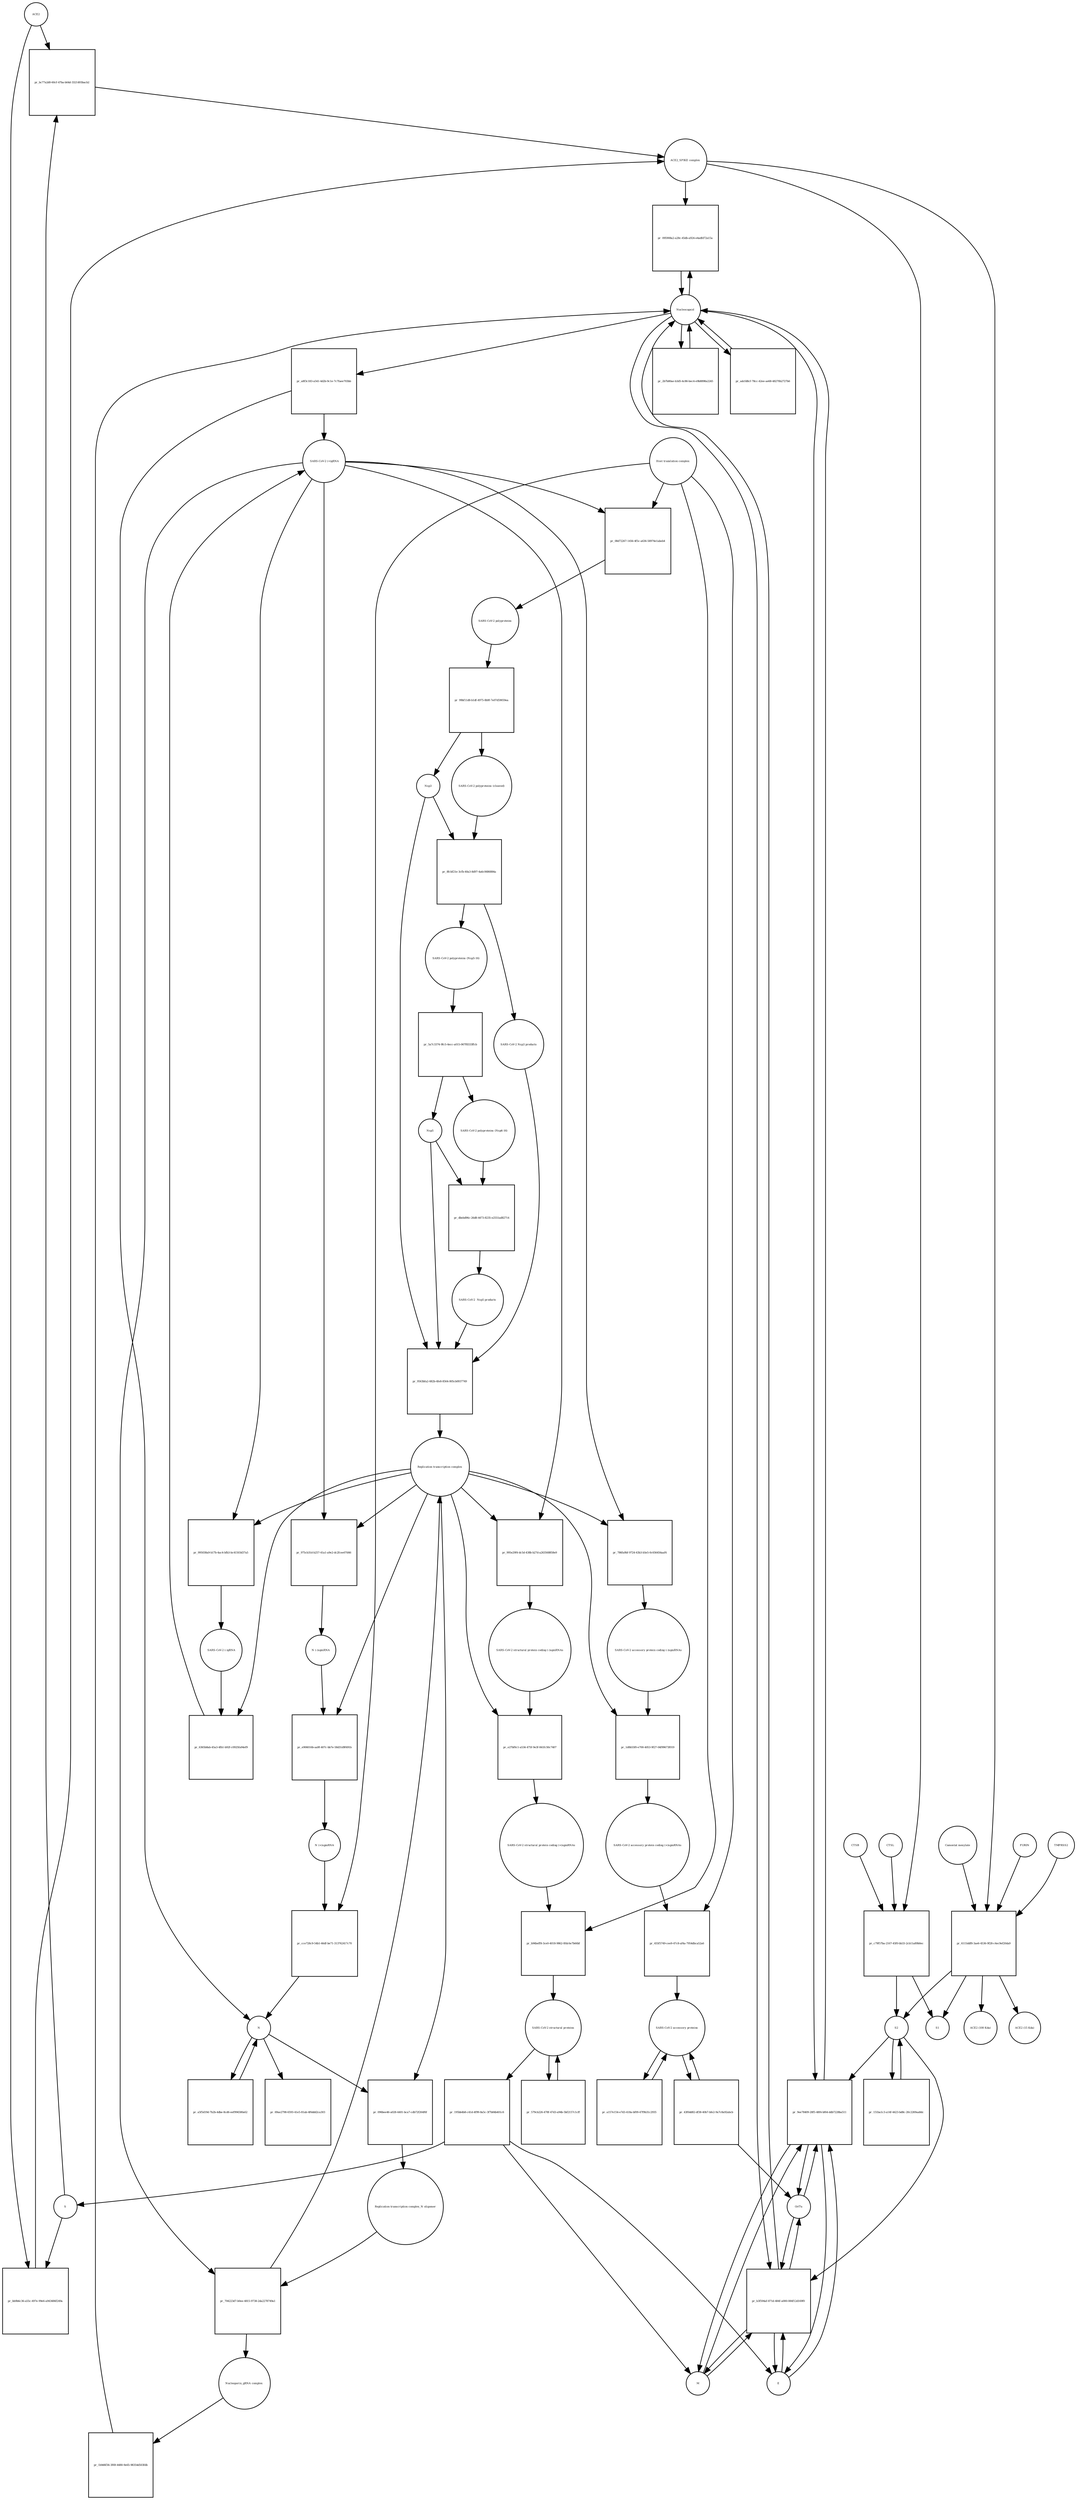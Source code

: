 strict digraph  {
ACE2 [annotation="", bipartite=0, cls=macromolecule, fontsize=4, label=ACE2, shape=circle];
"pr_bc77a2d0-60cf-47ba-b64d-3321493bacb2" [annotation="", bipartite=1, cls=process, fontsize=4, label="pr_bc77a2d0-60cf-47ba-b64d-3321493bacb2", shape=square];
"ACE2_SPIKE complex" [annotation="", bipartite=0, cls=complex, fontsize=4, label="ACE2_SPIKE complex", shape=circle];
S [annotation=urn_miriam_uniprot_P0DTC2, bipartite=0, cls="macromolecule multimer", fontsize=4, label=S, shape=circle];
Nucleocapsid [annotation="urn_miriam_obo.go_GO%3A0019013", bipartite=0, cls=complex, fontsize=4, label=Nucleocapsid, shape=circle];
"pr_095908a2-a28c-45db-a924-e4adfd72a15a" [annotation="", bipartite=1, cls=process, fontsize=4, label="pr_095908a2-a28c-45db-a924-e4adfd72a15a", shape=square];
"pr_c79f57ba-2167-45f0-bb33-2cb11a89b0ec" [annotation="", bipartite=1, cls=process, fontsize=4, label="pr_c79f57ba-2167-45f0-bb33-2cb11a89b0ec", shape=square];
S2 [annotation=urn_miriam_interpro_IPR002552, bipartite=0, cls=macromolecule, fontsize=4, label=S2, shape=circle];
CTSB [annotation="", bipartite=0, cls=macromolecule, fontsize=4, label=CTSB, shape=circle];
CTSL [annotation="", bipartite=0, cls=macromolecule, fontsize=4, label=CTSL, shape=circle];
S1 [annotation=urn_miriam_interpro_IPR002551, bipartite=0, cls=macromolecule, fontsize=4, label=S1, shape=circle];
"pr_bb9b6c36-a55c-497e-99e6-a943486f249a" [annotation="", bipartite=1, cls=process, fontsize=4, label="pr_bb9b6c36-a55c-497e-99e6-a943486f249a", shape=square];
"pr_b3f594af-871d-484f-a000-084f12d169f0" [annotation="", bipartite=1, cls=process, fontsize=4, label="pr_b3f594af-871d-484f-a000-084f12d169f0", shape=square];
E [annotation=urn_miriam_uniprot_P0DTC4, bipartite=0, cls=macromolecule, fontsize=4, label=E, shape=circle];
M [annotation=urn_miriam_uniprot_P0DTC5, bipartite=0, cls=macromolecule, fontsize=4, label=M, shape=circle];
Orf7a [annotation=urn_miriam_uniprot_P0DTC7, bipartite=0, cls=macromolecule, fontsize=4, label=Orf7a, shape=circle];
"pr_a8f3c183-a541-4d2b-9c1e-7c7faee703bb" [annotation="", bipartite=1, cls=process, fontsize=4, label="pr_a8f3c183-a541-4d2b-9c1e-7c7faee703bb", shape=square];
" SARS-CoV-2 (+)gRNA" [annotation=urn_miriam_refseq_NC_045512, bipartite=0, cls="nucleic acid feature", fontsize=4, label=" SARS-CoV-2 (+)gRNA", shape=circle];
N [annotation=urn_miriam_uniprot_P0DTC9, bipartite=0, cls="macromolecule multimer", fontsize=4, label=N, shape=circle];
"SARS-CoV-2 polyproteins" [annotation="", bipartite=0, cls=complex, fontsize=4, label="SARS-CoV-2 polyproteins", shape=circle];
"pr_99bf11d8-b1df-4975-8b9f-7e07d59059ea" [annotation="", bipartite=1, cls=process, fontsize=4, label="pr_99bf11d8-b1df-4975-8b9f-7e07d59059ea", shape=square];
"SARS-CoV-2 polyproteins (cleaved)" [annotation="", bipartite=0, cls=complex, fontsize=4, label="SARS-CoV-2 polyproteins (cleaved)", shape=circle];
Nsp3 [annotation=urn_miriam_ncbiprotein_YP_009725299, bipartite=0, cls=macromolecule, fontsize=4, label=Nsp3, shape=circle];
"pr_2b7b80ae-b3d5-4c86-bec4-e9b8898a2245" [annotation="", bipartite=1, cls=process, fontsize=4, label="pr_2b7b80ae-b3d5-4c86-bec4-e9b8898a2245", shape=square];
"pr_adcfd8cf-78cc-42ee-ae68-48270b2727b6" [annotation="", bipartite=1, cls=process, fontsize=4, label="pr_adcfd8cf-78cc-42ee-ae68-48270b2727b6", shape=square];
"SARS-CoV-2 structural proteins" [annotation="", bipartite=0, cls=complex, fontsize=4, label="SARS-CoV-2 structural proteins", shape=circle];
"pr_195bb4b8-c41d-4f99-8a5c-3f7b84b401c6" [annotation="", bipartite=1, cls=process, fontsize=4, label="pr_195bb4b8-c41d-4f99-8a5c-3f7b84b401c6", shape=square];
"pr_69ae2798-6593-41e5-81ab-4f6ddd2ca303" [annotation="", bipartite=1, cls=process, fontsize=4, label="pr_69ae2798-6593-41e5-81ab-4f6ddd2ca303", shape=square];
"SARS-CoV-2 accessory proteins" [annotation="", bipartite=0, cls=complex, fontsize=4, label="SARS-CoV-2 accessory proteins", shape=circle];
"pr_a157e154-e7d3-418a-bf09-47f9b31c2935" [annotation="", bipartite=1, cls=process, fontsize=4, label="pr_a157e154-e7d3-418a-bf09-47f9b31c2935", shape=square];
"pr_579cb226-478f-47d3-a94b-5bf2157c1cff" [annotation="", bipartite=1, cls=process, fontsize=4, label="pr_579cb226-478f-47d3-a94b-5bf2157c1cff", shape=square];
"pr_a5f5d19d-7b2b-4dbe-8cd6-eef994580a62" [annotation="", bipartite=1, cls=process, fontsize=4, label="pr_a5f5d19d-7b2b-4dbe-8cd6-eef994580a62", shape=square];
"SARS-CoV-2 accessory protein coding (-)sgmRNAs" [annotation="", bipartite=0, cls=complex, fontsize=4, label="SARS-CoV-2 accessory protein coding (-)sgmRNAs", shape=circle];
"pr_1d0b55f0-e700-4053-9f27-04f99673f019" [annotation="", bipartite=1, cls=process, fontsize=4, label="pr_1d0b55f0-e700-4053-9f27-04f99673f019", shape=square];
"SARS-CoV-2 accessory protein coding (+)sgmRNAs" [annotation="", bipartite=0, cls=complex, fontsize=4, label="SARS-CoV-2 accessory protein coding (+)sgmRNAs", shape=circle];
"Replication transcription complex" [annotation="", bipartite=0, cls=complex, fontsize=4, label="Replication transcription complex", shape=circle];
"SARS-CoV-2 structural protein coding (-)sgmRNAs" [annotation="", bipartite=0, cls=complex, fontsize=4, label="SARS-CoV-2 structural protein coding (-)sgmRNAs", shape=circle];
"pr_e27bf0c1-a534-475f-9e3f-841fc50c7407" [annotation="", bipartite=1, cls=process, fontsize=4, label="pr_e27bf0c1-a534-475f-9e3f-841fc50c7407", shape=square];
"SARS-CoV-2 structural protein coding (+)sgmRNAs" [annotation="", bipartite=0, cls=complex, fontsize=4, label="SARS-CoV-2 structural protein coding (+)sgmRNAs", shape=circle];
"N (-)sgmRNA" [annotation="", bipartite=0, cls="nucleic acid feature", fontsize=4, label="N (-)sgmRNA", shape=circle];
"pr_e906016b-aa9f-407c-bb7e-58d31d9f491b" [annotation="", bipartite=1, cls=process, fontsize=4, label="pr_e906016b-aa9f-407c-bb7e-58d31d9f491b", shape=square];
"N (+)sgmRNA" [annotation="", bipartite=0, cls="nucleic acid feature", fontsize=4, label="N (+)sgmRNA", shape=circle];
"pr_cce728c9-54b1-46df-be71-313762417c70" [annotation="", bipartite=1, cls=process, fontsize=4, label="pr_cce728c9-54b1-46df-be71-313762417c70", shape=square];
"Host translation complex" [annotation="urn_miriam_obo.go_GO%3A0070992", bipartite=0, cls=complex, fontsize=4, label="Host translation complex", shape=circle];
"pr_455f5749-cee9-47c8-af4a-7954dbca52a6" [annotation="", bipartite=1, cls=process, fontsize=4, label="pr_455f5749-cee9-47c8-af4a-7954dbca52a6", shape=square];
"pr_b94beff8-3ce0-4018-9862-0fdc6e7b66bf" [annotation="", bipartite=1, cls=process, fontsize=4, label="pr_b94beff8-3ce0-4018-9862-0fdc6e7b66bf", shape=square];
"Nucleoporin_gRNA complex " [annotation="urn_miriam_obo.go_GO%3A0019013", bipartite=0, cls=complex, fontsize=4, label="Nucleoporin_gRNA complex ", shape=circle];
"pr_1b9d6f36-3f69-4480-9e65-98354d503fdb" [annotation="", bipartite=1, cls=process, fontsize=4, label="pr_1b9d6f36-3f69-4480-9e65-98354d503fdb", shape=square];
"pr_43f0dd82-df38-40b7-bfe2-9a7c8a92abcb" [annotation="", bipartite=1, cls=process, fontsize=4, label="pr_43f0dd82-df38-40b7-bfe2-9a7c8a92abcb", shape=square];
"pr_6115ddf8-3ae6-4536-9f28-c4ec9ef20da9" [annotation="", bipartite=1, cls=process, fontsize=4, label="pr_6115ddf8-3ae6-4536-9f28-c4ec9ef20da9", shape=square];
FURIN [annotation="", bipartite=0, cls=macromolecule, fontsize=4, label=FURIN, shape=circle];
TMPRSS2 [annotation="", bipartite=0, cls=macromolecule, fontsize=4, label=TMPRSS2, shape=circle];
"Camostat mesylate" [annotation="urn_miriam_pubchem.compound_2536", bipartite=0, cls="simple chemical", fontsize=4, label="Camostat mesylate", shape=circle];
"ACE2 (100 Kda)" [annotation="", bipartite=0, cls=macromolecule, fontsize=4, label="ACE2 (100 Kda)", shape=circle];
"ACE2 (15 Kda)" [annotation="", bipartite=0, cls=macromolecule, fontsize=4, label="ACE2 (15 Kda)", shape=circle];
"pr_151ba1c3-a14f-4423-bd8c-20c2269aa8dc" [annotation="", bipartite=1, cls=process, fontsize=4, label="pr_151ba1c3-a14f-4423-bd8c-20c2269aa8dc", shape=square];
"pr_8fcbf21e-3cfb-40a3-8d97-4a6c0686884a" [annotation="", bipartite=1, cls=process, fontsize=4, label="pr_8fcbf21e-3cfb-40a3-8d97-4a6c0686884a", shape=square];
"SARS-CoV-2 Nsp3 products" [annotation="", bipartite=0, cls=complex, fontsize=4, label="SARS-CoV-2 Nsp3 products", shape=circle];
"SARS-CoV-2 polyproteins (Nsp5-16)" [annotation="", bipartite=0, cls=complex, fontsize=4, label="SARS-CoV-2 polyproteins (Nsp5-16)", shape=circle];
"pr_5a7c3374-9fc5-4ecc-a015-067f8333ffcb" [annotation="", bipartite=1, cls=process, fontsize=4, label="pr_5a7c3374-9fc5-4ecc-a015-067f8333ffcb", shape=square];
"SARS-CoV-2 polyproteins (Nsp6-16)" [annotation="", bipartite=0, cls=complex, fontsize=4, label="SARS-CoV-2 polyproteins (Nsp6-16)", shape=circle];
Nsp5 [annotation=urn_miriam_ncbiprotein_YP_009725301, bipartite=0, cls=macromolecule, fontsize=4, label=Nsp5, shape=circle];
"pr_dbebd96c-26d8-4473-8235-e2551ad82714" [annotation="", bipartite=1, cls=process, fontsize=4, label="pr_dbebd96c-26d8-4473-8235-e2551ad82714", shape=square];
"SARS-CoV-2  Nsp5 products" [annotation="", bipartite=0, cls=complex, fontsize=4, label="SARS-CoV-2  Nsp5 products", shape=circle];
"pr_08d72267-1456-4f5c-a636-58974e1abeb4" [annotation="", bipartite=1, cls=process, fontsize=4, label="pr_08d72267-1456-4f5c-a636-58974e1abeb4", shape=square];
"pr_9563bfa2-682b-4fe8-8564-805cb0937749" [annotation="", bipartite=1, cls=process, fontsize=4, label="pr_9563bfa2-682b-4fe8-8564-805cb0937749", shape=square];
"Replication transcription complex_N oligomer" [annotation="", bipartite=0, cls=complex, fontsize=4, label="Replication transcription complex_N oligomer", shape=circle];
"pr_704223d7-b0ee-4815-9738-2da2278749a1" [annotation="", bipartite=1, cls=process, fontsize=4, label="pr_704223d7-b0ee-4815-9738-2da2278749a1", shape=square];
"pr_995038a9-b17b-4ac4-bfb3-bc41503d37a5" [annotation="", bipartite=1, cls=process, fontsize=4, label="pr_995038a9-b17b-4ac4-bfb3-bc41503d37a5", shape=square];
" SARS-CoV-2 (-)gRNA" [annotation=urn_miriam_refseq_NC_045512, bipartite=0, cls="nucleic acid feature", fontsize=4, label=" SARS-CoV-2 (-)gRNA", shape=circle];
"pr_975cb31d-b257-41a1-a9e2-dc2fcee07d46" [annotation="", bipartite=1, cls=process, fontsize=4, label="pr_975cb31d-b257-41a1-a9e2-dc2fcee07d46", shape=square];
"pr_995e29f4-dc5d-438b-b27d-a263568858e9" [annotation="", bipartite=1, cls=process, fontsize=4, label="pr_995e29f4-dc5d-438b-b27d-a263568858e9", shape=square];
"pr_786fa9bf-9724-43b3-b5e5-0c656456aaf4" [annotation="", bipartite=1, cls=process, fontsize=4, label="pr_786fa9bf-9724-43b3-b5e5-0c656456aaf4", shape=square];
"pr_6365b8ab-45a3-4fb1-b92f-c0925fa94ef9" [annotation="", bipartite=1, cls=process, fontsize=4, label="pr_6365b8ab-45a3-4fb1-b92f-c0925fa94ef9", shape=square];
"pr_096bee46-a028-4401-bca7-cdb72f264f6f" [annotation="", bipartite=1, cls=process, fontsize=4, label="pr_096bee46-a028-4401-bca7-cdb72f264f6f", shape=square];
"pr_9ee78409-28f5-48f4-bf64-ddb7228ba511" [annotation="", bipartite=1, cls=process, fontsize=4, label="pr_9ee78409-28f5-48f4-bf64-ddb7228ba511", shape=square];
ACE2 -> "pr_bc77a2d0-60cf-47ba-b64d-3321493bacb2"  [annotation="", interaction_type=consumption];
ACE2 -> "pr_bb9b6c36-a55c-497e-99e6-a943486f249a"  [annotation="", interaction_type=consumption];
"pr_bc77a2d0-60cf-47ba-b64d-3321493bacb2" -> "ACE2_SPIKE complex"  [annotation="", interaction_type=production];
"ACE2_SPIKE complex" -> "pr_095908a2-a28c-45db-a924-e4adfd72a15a"  [annotation="urn_miriam_pubmed_32142651|urn_miriam_pubmed_32094589|urn_miriam_taxonomy_2697049", interaction_type=stimulation];
"ACE2_SPIKE complex" -> "pr_c79f57ba-2167-45f0-bb33-2cb11a89b0ec"  [annotation="", interaction_type=consumption];
"ACE2_SPIKE complex" -> "pr_6115ddf8-3ae6-4536-9f28-c4ec9ef20da9"  [annotation="", interaction_type=consumption];
S -> "pr_bc77a2d0-60cf-47ba-b64d-3321493bacb2"  [annotation="", interaction_type=consumption];
S -> "pr_bb9b6c36-a55c-497e-99e6-a943486f249a"  [annotation="", interaction_type=consumption];
Nucleocapsid -> "pr_095908a2-a28c-45db-a924-e4adfd72a15a"  [annotation="", interaction_type=consumption];
Nucleocapsid -> "pr_b3f594af-871d-484f-a000-084f12d169f0"  [annotation="", interaction_type=consumption];
Nucleocapsid -> "pr_a8f3c183-a541-4d2b-9c1e-7c7faee703bb"  [annotation="", interaction_type=consumption];
Nucleocapsid -> "pr_2b7b80ae-b3d5-4c86-bec4-e9b8898a2245"  [annotation="", interaction_type=consumption];
Nucleocapsid -> "pr_adcfd8cf-78cc-42ee-ae68-48270b2727b6"  [annotation="", interaction_type=consumption];
Nucleocapsid -> "pr_9ee78409-28f5-48f4-bf64-ddb7228ba511"  [annotation="", interaction_type=consumption];
"pr_095908a2-a28c-45db-a924-e4adfd72a15a" -> Nucleocapsid  [annotation="", interaction_type=production];
"pr_c79f57ba-2167-45f0-bb33-2cb11a89b0ec" -> S2  [annotation="", interaction_type=production];
"pr_c79f57ba-2167-45f0-bb33-2cb11a89b0ec" -> S1  [annotation="", interaction_type=production];
S2 -> "pr_b3f594af-871d-484f-a000-084f12d169f0"  [annotation="urn_miriam_pubmed_32142651|urn_miriam_pubmed_32094589|urn_miriam_pubmed_32047258|urn_miriam_taxonomy_2697049", interaction_type=stimulation];
S2 -> "pr_151ba1c3-a14f-4423-bd8c-20c2269aa8dc"  [annotation="", interaction_type=consumption];
S2 -> "pr_9ee78409-28f5-48f4-bf64-ddb7228ba511"  [annotation="urn_miriam_pubmed_32142651|urn_miriam_pubmed_32047258|urn_miriam_taxonomy_2697049", interaction_type=stimulation];
CTSB -> "pr_c79f57ba-2167-45f0-bb33-2cb11a89b0ec"  [annotation="urn_miriam_pubmed_32142651|urn_miriam_taxonomy_2697049", interaction_type=catalysis];
CTSL -> "pr_c79f57ba-2167-45f0-bb33-2cb11a89b0ec"  [annotation="urn_miriam_pubmed_32142651|urn_miriam_taxonomy_2697049", interaction_type=catalysis];
"pr_bb9b6c36-a55c-497e-99e6-a943486f249a" -> "ACE2_SPIKE complex"  [annotation="", interaction_type=production];
"pr_b3f594af-871d-484f-a000-084f12d169f0" -> Nucleocapsid  [annotation="", interaction_type=production];
"pr_b3f594af-871d-484f-a000-084f12d169f0" -> E  [annotation="", interaction_type=production];
"pr_b3f594af-871d-484f-a000-084f12d169f0" -> M  [annotation="", interaction_type=production];
"pr_b3f594af-871d-484f-a000-084f12d169f0" -> Orf7a  [annotation="", interaction_type=production];
E -> "pr_b3f594af-871d-484f-a000-084f12d169f0"  [annotation="", interaction_type=consumption];
E -> "pr_9ee78409-28f5-48f4-bf64-ddb7228ba511"  [annotation="", interaction_type=consumption];
M -> "pr_b3f594af-871d-484f-a000-084f12d169f0"  [annotation="", interaction_type=consumption];
M -> "pr_9ee78409-28f5-48f4-bf64-ddb7228ba511"  [annotation="", interaction_type=consumption];
Orf7a -> "pr_b3f594af-871d-484f-a000-084f12d169f0"  [annotation="", interaction_type=consumption];
Orf7a -> "pr_9ee78409-28f5-48f4-bf64-ddb7228ba511"  [annotation="", interaction_type=consumption];
"pr_a8f3c183-a541-4d2b-9c1e-7c7faee703bb" -> " SARS-CoV-2 (+)gRNA"  [annotation="", interaction_type=production];
"pr_a8f3c183-a541-4d2b-9c1e-7c7faee703bb" -> N  [annotation="", interaction_type=production];
" SARS-CoV-2 (+)gRNA" -> "pr_08d72267-1456-4f5c-a636-58974e1abeb4"  [annotation="", interaction_type=consumption];
" SARS-CoV-2 (+)gRNA" -> "pr_704223d7-b0ee-4815-9738-2da2278749a1"  [annotation="", interaction_type=consumption];
" SARS-CoV-2 (+)gRNA" -> "pr_995038a9-b17b-4ac4-bfb3-bc41503d37a5"  [annotation="", interaction_type=consumption];
" SARS-CoV-2 (+)gRNA" -> "pr_975cb31d-b257-41a1-a9e2-dc2fcee07d46"  [annotation="", interaction_type=consumption];
" SARS-CoV-2 (+)gRNA" -> "pr_995e29f4-dc5d-438b-b27d-a263568858e9"  [annotation="", interaction_type=consumption];
" SARS-CoV-2 (+)gRNA" -> "pr_786fa9bf-9724-43b3-b5e5-0c656456aaf4"  [annotation="", interaction_type=consumption];
N -> "pr_69ae2798-6593-41e5-81ab-4f6ddd2ca303"  [annotation="", interaction_type=consumption];
N -> "pr_a5f5d19d-7b2b-4dbe-8cd6-eef994580a62"  [annotation="", interaction_type=consumption];
N -> "pr_096bee46-a028-4401-bca7-cdb72f264f6f"  [annotation="", interaction_type=consumption];
"SARS-CoV-2 polyproteins" -> "pr_99bf11d8-b1df-4975-8b9f-7e07d59059ea"  [annotation=urn_miriam_pubmed_31226023, interaction_type=catalysis];
"pr_99bf11d8-b1df-4975-8b9f-7e07d59059ea" -> "SARS-CoV-2 polyproteins (cleaved)"  [annotation="", interaction_type=production];
"pr_99bf11d8-b1df-4975-8b9f-7e07d59059ea" -> Nsp3  [annotation="", interaction_type=production];
"SARS-CoV-2 polyproteins (cleaved)" -> "pr_8fcbf21e-3cfb-40a3-8d97-4a6c0686884a"  [annotation="", interaction_type=consumption];
Nsp3 -> "pr_8fcbf21e-3cfb-40a3-8d97-4a6c0686884a"  [annotation="", interaction_type=catalysis];
Nsp3 -> "pr_9563bfa2-682b-4fe8-8564-805cb0937749"  [annotation="", interaction_type=consumption];
"pr_2b7b80ae-b3d5-4c86-bec4-e9b8898a2245" -> Nucleocapsid  [annotation="", interaction_type=production];
"pr_adcfd8cf-78cc-42ee-ae68-48270b2727b6" -> Nucleocapsid  [annotation="", interaction_type=production];
"SARS-CoV-2 structural proteins" -> "pr_195bb4b8-c41d-4f99-8a5c-3f7b84b401c6"  [annotation="", interaction_type=consumption];
"SARS-CoV-2 structural proteins" -> "pr_579cb226-478f-47d3-a94b-5bf2157c1cff"  [annotation="", interaction_type=consumption];
"pr_195bb4b8-c41d-4f99-8a5c-3f7b84b401c6" -> M  [annotation="", interaction_type=production];
"pr_195bb4b8-c41d-4f99-8a5c-3f7b84b401c6" -> E  [annotation="", interaction_type=production];
"pr_195bb4b8-c41d-4f99-8a5c-3f7b84b401c6" -> S  [annotation="", interaction_type=production];
"SARS-CoV-2 accessory proteins" -> "pr_a157e154-e7d3-418a-bf09-47f9b31c2935"  [annotation="", interaction_type=consumption];
"SARS-CoV-2 accessory proteins" -> "pr_43f0dd82-df38-40b7-bfe2-9a7c8a92abcb"  [annotation="", interaction_type=consumption];
"pr_a157e154-e7d3-418a-bf09-47f9b31c2935" -> "SARS-CoV-2 accessory proteins"  [annotation="", interaction_type=production];
"pr_579cb226-478f-47d3-a94b-5bf2157c1cff" -> "SARS-CoV-2 structural proteins"  [annotation="", interaction_type=production];
"pr_a5f5d19d-7b2b-4dbe-8cd6-eef994580a62" -> N  [annotation="", interaction_type=production];
"SARS-CoV-2 accessory protein coding (-)sgmRNAs" -> "pr_1d0b55f0-e700-4053-9f27-04f99673f019"  [annotation="", interaction_type=consumption];
"pr_1d0b55f0-e700-4053-9f27-04f99673f019" -> "SARS-CoV-2 accessory protein coding (+)sgmRNAs"  [annotation="", interaction_type=production];
"SARS-CoV-2 accessory protein coding (+)sgmRNAs" -> "pr_455f5749-cee9-47c8-af4a-7954dbca52a6"  [annotation="", interaction_type=consumption];
"Replication transcription complex" -> "pr_1d0b55f0-e700-4053-9f27-04f99673f019"  [annotation=urn_miriam_pubmed_31226023, interaction_type="necessary stimulation"];
"Replication transcription complex" -> "pr_e27bf0c1-a534-475f-9e3f-841fc50c7407"  [annotation=urn_miriam_pubmed_31226023, interaction_type="necessary stimulation"];
"Replication transcription complex" -> "pr_e906016b-aa9f-407c-bb7e-58d31d9f491b"  [annotation=urn_miriam_pubmed_31226023, interaction_type="necessary stimulation"];
"Replication transcription complex" -> "pr_995038a9-b17b-4ac4-bfb3-bc41503d37a5"  [annotation=urn_miriam_pubmed_31226023, interaction_type="necessary stimulation"];
"Replication transcription complex" -> "pr_975cb31d-b257-41a1-a9e2-dc2fcee07d46"  [annotation=urn_miriam_pubmed_31226023, interaction_type="necessary stimulation"];
"Replication transcription complex" -> "pr_995e29f4-dc5d-438b-b27d-a263568858e9"  [annotation=urn_miriam_pubmed_31226023, interaction_type="necessary stimulation"];
"Replication transcription complex" -> "pr_786fa9bf-9724-43b3-b5e5-0c656456aaf4"  [annotation=urn_miriam_pubmed_31226023, interaction_type="necessary stimulation"];
"Replication transcription complex" -> "pr_6365b8ab-45a3-4fb1-b92f-c0925fa94ef9"  [annotation=urn_miriam_pubmed_31226023, interaction_type="necessary stimulation"];
"Replication transcription complex" -> "pr_096bee46-a028-4401-bca7-cdb72f264f6f"  [annotation="", interaction_type=consumption];
"SARS-CoV-2 structural protein coding (-)sgmRNAs" -> "pr_e27bf0c1-a534-475f-9e3f-841fc50c7407"  [annotation="", interaction_type=consumption];
"pr_e27bf0c1-a534-475f-9e3f-841fc50c7407" -> "SARS-CoV-2 structural protein coding (+)sgmRNAs"  [annotation="", interaction_type=production];
"SARS-CoV-2 structural protein coding (+)sgmRNAs" -> "pr_b94beff8-3ce0-4018-9862-0fdc6e7b66bf"  [annotation="", interaction_type=consumption];
"N (-)sgmRNA" -> "pr_e906016b-aa9f-407c-bb7e-58d31d9f491b"  [annotation="", interaction_type=consumption];
"pr_e906016b-aa9f-407c-bb7e-58d31d9f491b" -> "N (+)sgmRNA"  [annotation="", interaction_type=production];
"N (+)sgmRNA" -> "pr_cce728c9-54b1-46df-be71-313762417c70"  [annotation="", interaction_type=consumption];
"pr_cce728c9-54b1-46df-be71-313762417c70" -> N  [annotation="", interaction_type=production];
"Host translation complex" -> "pr_cce728c9-54b1-46df-be71-313762417c70"  [annotation="", interaction_type="necessary stimulation"];
"Host translation complex" -> "pr_455f5749-cee9-47c8-af4a-7954dbca52a6"  [annotation=urn_miriam_pubmed_31226023, interaction_type="necessary stimulation"];
"Host translation complex" -> "pr_b94beff8-3ce0-4018-9862-0fdc6e7b66bf"  [annotation=urn_miriam_pubmed_31226023, interaction_type="necessary stimulation"];
"Host translation complex" -> "pr_08d72267-1456-4f5c-a636-58974e1abeb4"  [annotation="", interaction_type="necessary stimulation"];
"pr_455f5749-cee9-47c8-af4a-7954dbca52a6" -> "SARS-CoV-2 accessory proteins"  [annotation="", interaction_type=production];
"pr_b94beff8-3ce0-4018-9862-0fdc6e7b66bf" -> "SARS-CoV-2 structural proteins"  [annotation="", interaction_type=production];
"Nucleoporin_gRNA complex " -> "pr_1b9d6f36-3f69-4480-9e65-98354d503fdb"  [annotation="", interaction_type=consumption];
"pr_1b9d6f36-3f69-4480-9e65-98354d503fdb" -> Nucleocapsid  [annotation="", interaction_type=production];
"pr_43f0dd82-df38-40b7-bfe2-9a7c8a92abcb" -> "SARS-CoV-2 accessory proteins"  [annotation="", interaction_type=production];
"pr_43f0dd82-df38-40b7-bfe2-9a7c8a92abcb" -> Orf7a  [annotation="", interaction_type=production];
"pr_6115ddf8-3ae6-4536-9f28-c4ec9ef20da9" -> S2  [annotation="", interaction_type=production];
"pr_6115ddf8-3ae6-4536-9f28-c4ec9ef20da9" -> "ACE2 (100 Kda)"  [annotation="", interaction_type=production];
"pr_6115ddf8-3ae6-4536-9f28-c4ec9ef20da9" -> S1  [annotation="", interaction_type=production];
"pr_6115ddf8-3ae6-4536-9f28-c4ec9ef20da9" -> "ACE2 (15 Kda)"  [annotation="", interaction_type=production];
FURIN -> "pr_6115ddf8-3ae6-4536-9f28-c4ec9ef20da9"  [annotation="urn_miriam_pubmed_32142651|urn_miriam_pubmed_32362314|urn_miriam_taxonomy_2697049", interaction_type=catalysis];
TMPRSS2 -> "pr_6115ddf8-3ae6-4536-9f28-c4ec9ef20da9"  [annotation="urn_miriam_pubmed_32142651|urn_miriam_pubmed_32362314|urn_miriam_taxonomy_2697049", interaction_type=catalysis];
"Camostat mesylate" -> "pr_6115ddf8-3ae6-4536-9f28-c4ec9ef20da9"  [annotation="urn_miriam_pubmed_32142651|urn_miriam_pubmed_32362314|urn_miriam_taxonomy_2697049", interaction_type=inhibition];
"pr_151ba1c3-a14f-4423-bd8c-20c2269aa8dc" -> S2  [annotation="", interaction_type=production];
"pr_8fcbf21e-3cfb-40a3-8d97-4a6c0686884a" -> "SARS-CoV-2 Nsp3 products"  [annotation="", interaction_type=production];
"pr_8fcbf21e-3cfb-40a3-8d97-4a6c0686884a" -> "SARS-CoV-2 polyproteins (Nsp5-16)"  [annotation="", interaction_type=production];
"SARS-CoV-2 Nsp3 products" -> "pr_9563bfa2-682b-4fe8-8564-805cb0937749"  [annotation="", interaction_type=consumption];
"SARS-CoV-2 polyproteins (Nsp5-16)" -> "pr_5a7c3374-9fc5-4ecc-a015-067f8333ffcb"  [annotation="", interaction_type=catalysis];
"pr_5a7c3374-9fc5-4ecc-a015-067f8333ffcb" -> "SARS-CoV-2 polyproteins (Nsp6-16)"  [annotation="", interaction_type=production];
"pr_5a7c3374-9fc5-4ecc-a015-067f8333ffcb" -> Nsp5  [annotation="", interaction_type=production];
"SARS-CoV-2 polyproteins (Nsp6-16)" -> "pr_dbebd96c-26d8-4473-8235-e2551ad82714"  [annotation="", interaction_type=consumption];
Nsp5 -> "pr_dbebd96c-26d8-4473-8235-e2551ad82714"  [annotation="", interaction_type=catalysis];
Nsp5 -> "pr_9563bfa2-682b-4fe8-8564-805cb0937749"  [annotation="", interaction_type=consumption];
"pr_dbebd96c-26d8-4473-8235-e2551ad82714" -> "SARS-CoV-2  Nsp5 products"  [annotation="", interaction_type=production];
"SARS-CoV-2  Nsp5 products" -> "pr_9563bfa2-682b-4fe8-8564-805cb0937749"  [annotation="", interaction_type=consumption];
"pr_08d72267-1456-4f5c-a636-58974e1abeb4" -> "SARS-CoV-2 polyproteins"  [annotation="", interaction_type=production];
"pr_9563bfa2-682b-4fe8-8564-805cb0937749" -> "Replication transcription complex"  [annotation="", interaction_type=production];
"Replication transcription complex_N oligomer" -> "pr_704223d7-b0ee-4815-9738-2da2278749a1"  [annotation="", interaction_type=consumption];
"pr_704223d7-b0ee-4815-9738-2da2278749a1" -> "Nucleoporin_gRNA complex "  [annotation="", interaction_type=production];
"pr_704223d7-b0ee-4815-9738-2da2278749a1" -> "Replication transcription complex"  [annotation="", interaction_type=production];
"pr_995038a9-b17b-4ac4-bfb3-bc41503d37a5" -> " SARS-CoV-2 (-)gRNA"  [annotation="", interaction_type=production];
" SARS-CoV-2 (-)gRNA" -> "pr_6365b8ab-45a3-4fb1-b92f-c0925fa94ef9"  [annotation="", interaction_type=consumption];
"pr_975cb31d-b257-41a1-a9e2-dc2fcee07d46" -> "N (-)sgmRNA"  [annotation="", interaction_type=production];
"pr_995e29f4-dc5d-438b-b27d-a263568858e9" -> "SARS-CoV-2 structural protein coding (-)sgmRNAs"  [annotation="", interaction_type=production];
"pr_786fa9bf-9724-43b3-b5e5-0c656456aaf4" -> "SARS-CoV-2 accessory protein coding (-)sgmRNAs"  [annotation="", interaction_type=production];
"pr_6365b8ab-45a3-4fb1-b92f-c0925fa94ef9" -> " SARS-CoV-2 (+)gRNA"  [annotation="", interaction_type=production];
"pr_096bee46-a028-4401-bca7-cdb72f264f6f" -> "Replication transcription complex_N oligomer"  [annotation="", interaction_type=production];
"pr_9ee78409-28f5-48f4-bf64-ddb7228ba511" -> Nucleocapsid  [annotation="", interaction_type=production];
"pr_9ee78409-28f5-48f4-bf64-ddb7228ba511" -> Orf7a  [annotation="", interaction_type=production];
"pr_9ee78409-28f5-48f4-bf64-ddb7228ba511" -> E  [annotation="", interaction_type=production];
"pr_9ee78409-28f5-48f4-bf64-ddb7228ba511" -> M  [annotation="", interaction_type=production];
}
